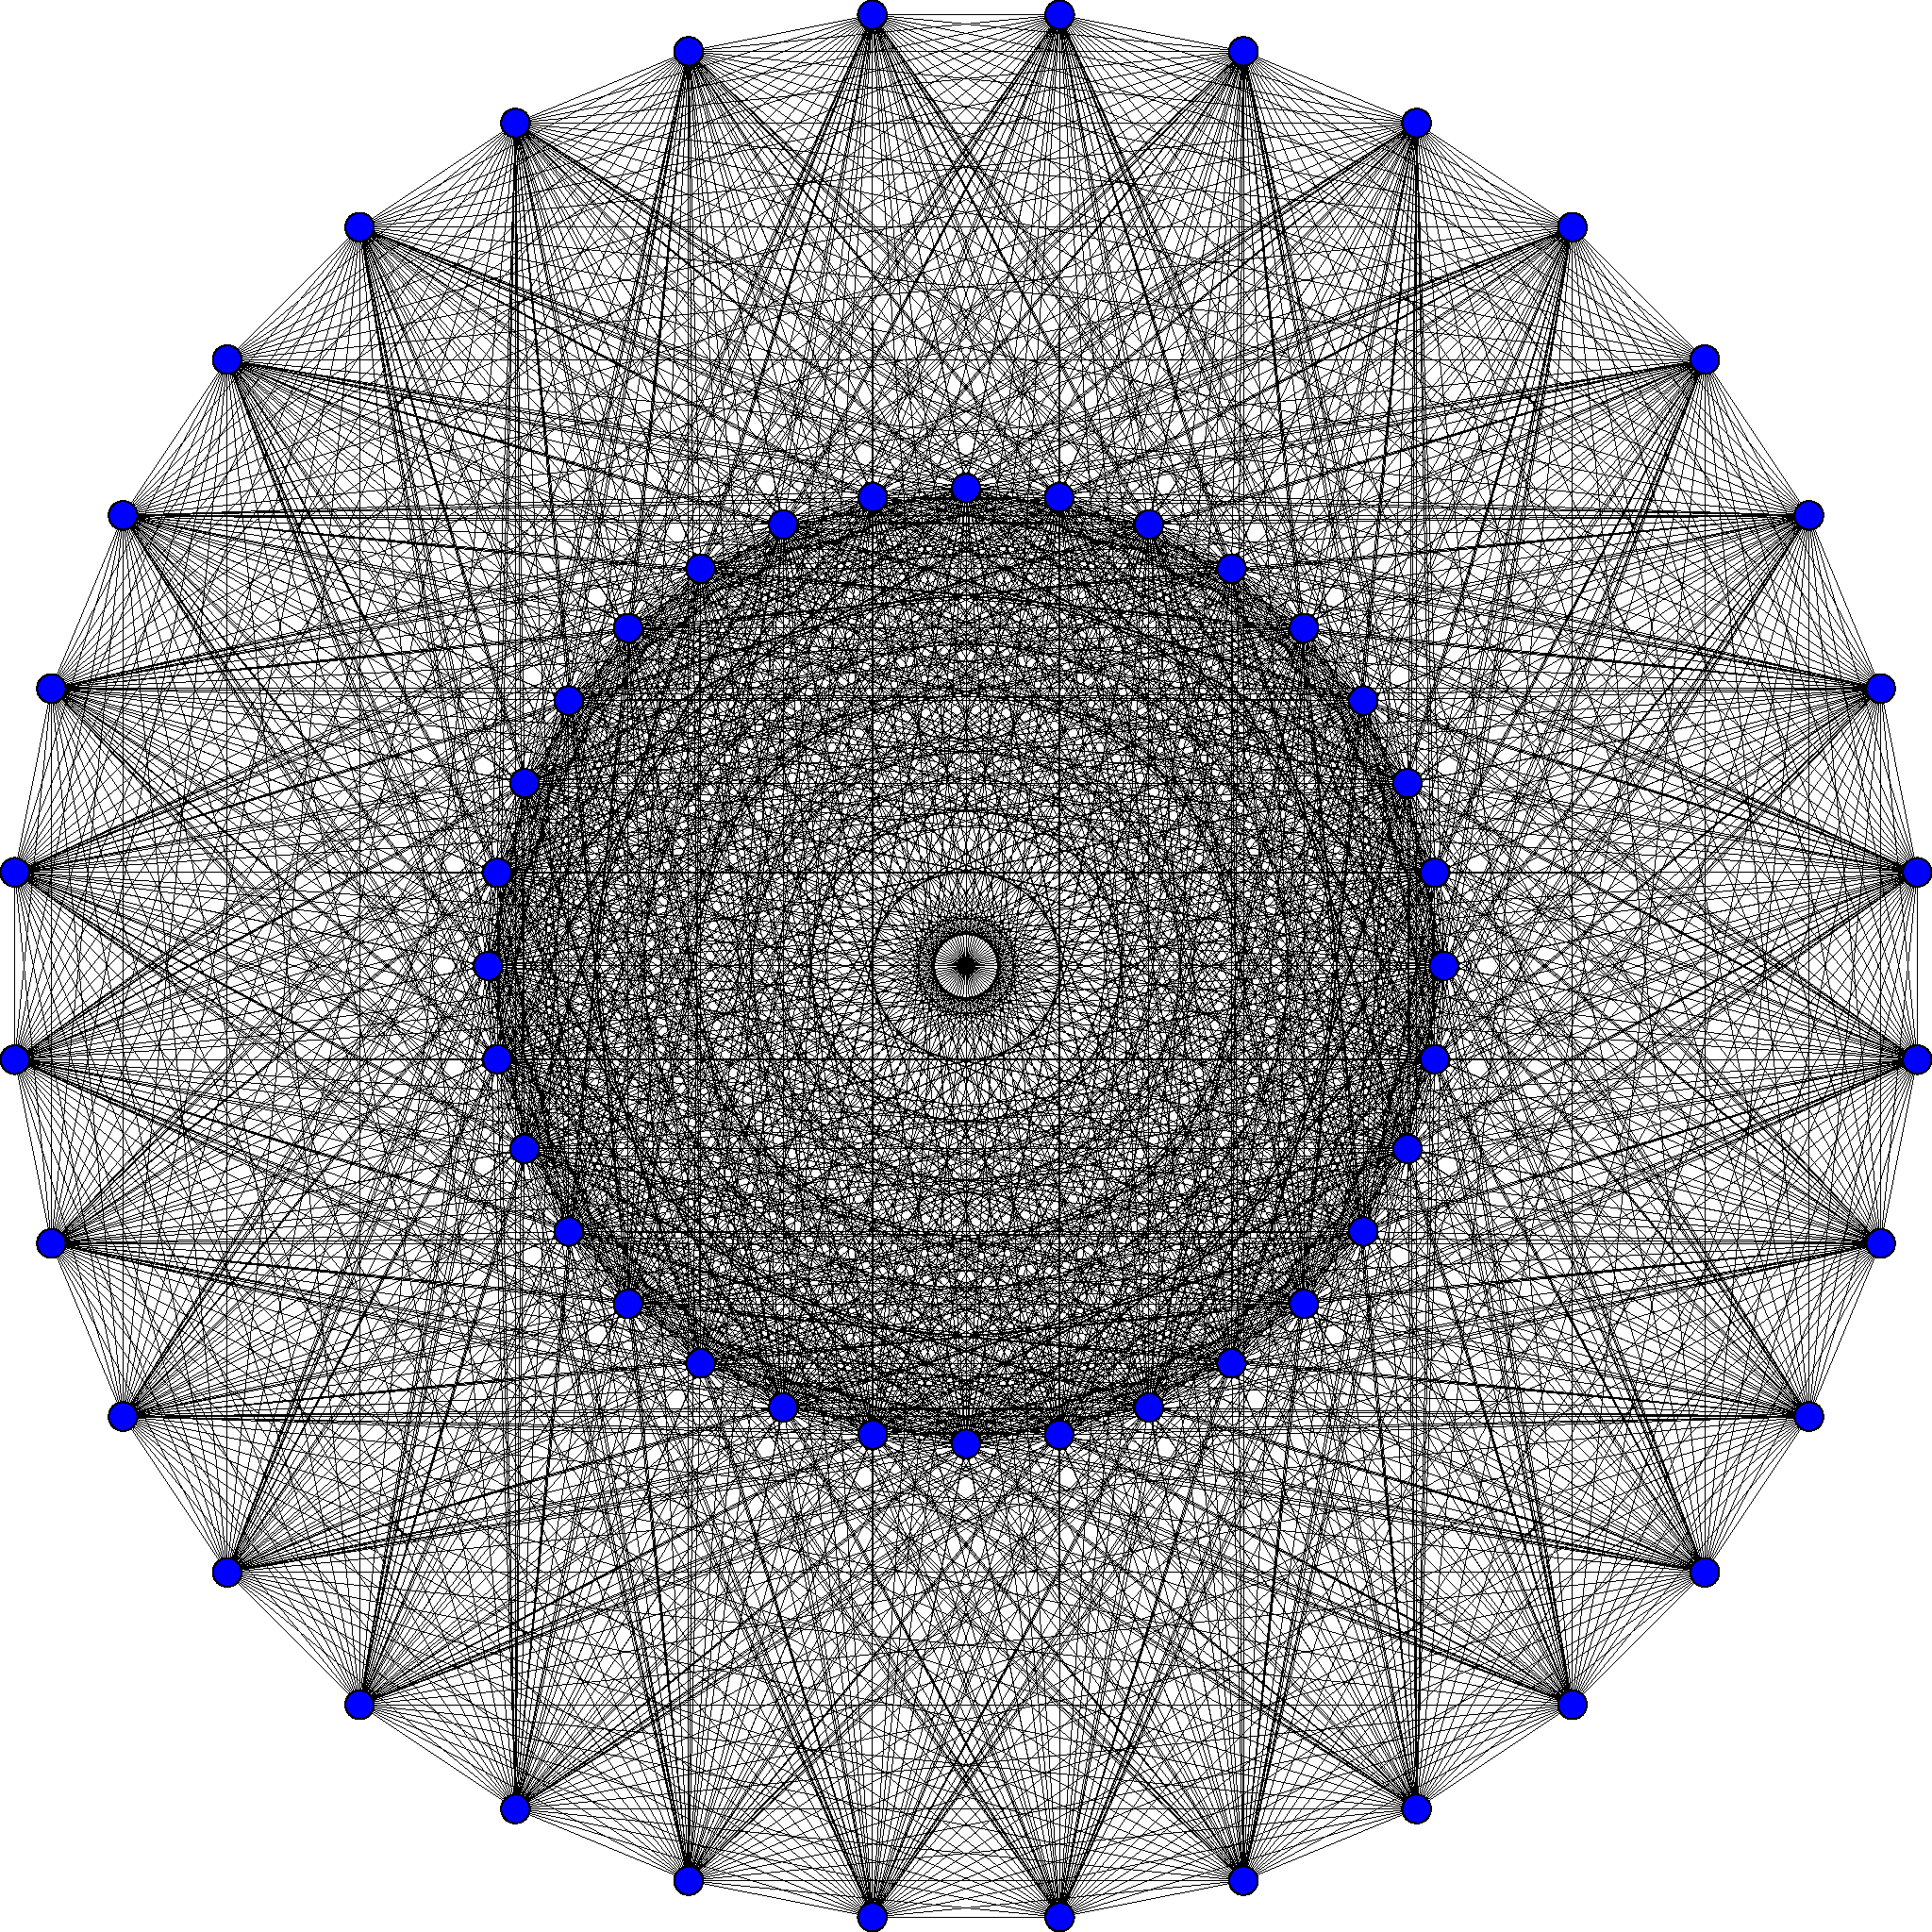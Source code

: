 /******************************************************************************
 *                                 LICENSE                                    *
 ******************************************************************************
 *  This file is part of Mathematics-and-Physics.                             *
 *                                                                            *
 *  Mathematics-and-Physics is free software: you can redistribute it and/or  *
 *  modify it under the terms of the GNU General Public License as published  *
 *  by the Free Software Foundation, either version 3 of the License, or      *
 *  (at your option) any later version.                                       *
 *                                                                            *
 *  Mathematics-and-Physics is distributed in the hope that it will be useful *
 *  but WITHOUT ANY WARRANTY; without even the implied warranty of            *
 *  MERCHANTABILITY or FITNESS FOR A PARTICULAR PURPOSE.  See the             *
 *  GNU General Public License for more details.                              *
 *                                                                            *
 *  You should have received a copy of the GNU General Public License         *
 *  along with Mathematics-and-Physics.  If not, see                          *
 *  <https://www.gnu.org/licenses/>.                                          *
 ******************************************************************************/

/*  Size of the figure.                                                       */
size(1024);

/*  Array for vertices.                                                       */
pair[] V;

/*  Variables for indexing.                                                   */
int m, n;

/*  Number of points in a circle.                                             */
int N = 32;

/*  The number of circles.                                                    */
int number_of_circles = 2;

/*  Variable for the angle a point has on a given circle.                     */
real theta;

/*  And a shift in the angle for alternating circles.                         */
real shift;

/*  Loop through and create the vertices.                                     */
for (m = 0; m < number_of_circles; ++m)
{
    /*  If m is even there is no shift. If it is odd, shift by pi / N.        */
    if ((m % 2) == 0)
        shift = 0;
    else
        shift = pi / N;

    /*  Create the vertices on the current circle.                            */
    for (n = 0; n < N; ++n)
    {
        /*  Compute the angle of the current point.                           */
        theta = 2*pi*n/N;

        /*  And compute the position of the point.                            */
        V[n + m*N] = scale(m + 1.0)*expi(theta + shift);
    }
    /*  End of for loop over points on a given circle.                        */
}
/*  End of for loop over each circle.                                         */

/*  Draw all of the edges.                                                    */
for (m = 0; m < number_of_circles * N; ++m)
{
    for (n = 0; n < number_of_circles * N; ++n)
    {
        /*  No need to draw an edge from a point to itself.                   */
        if (n == m)
            continue;
        else
            draw(V[n] -- V[m], black + linewidth(0.1pt));
    }
}

/*  Place a dot on all of the vertices.                                       */
for (n = 0; n < number_of_circles * N; ++n)
    filldraw(circle(V[n], 0.03), blue, black);
